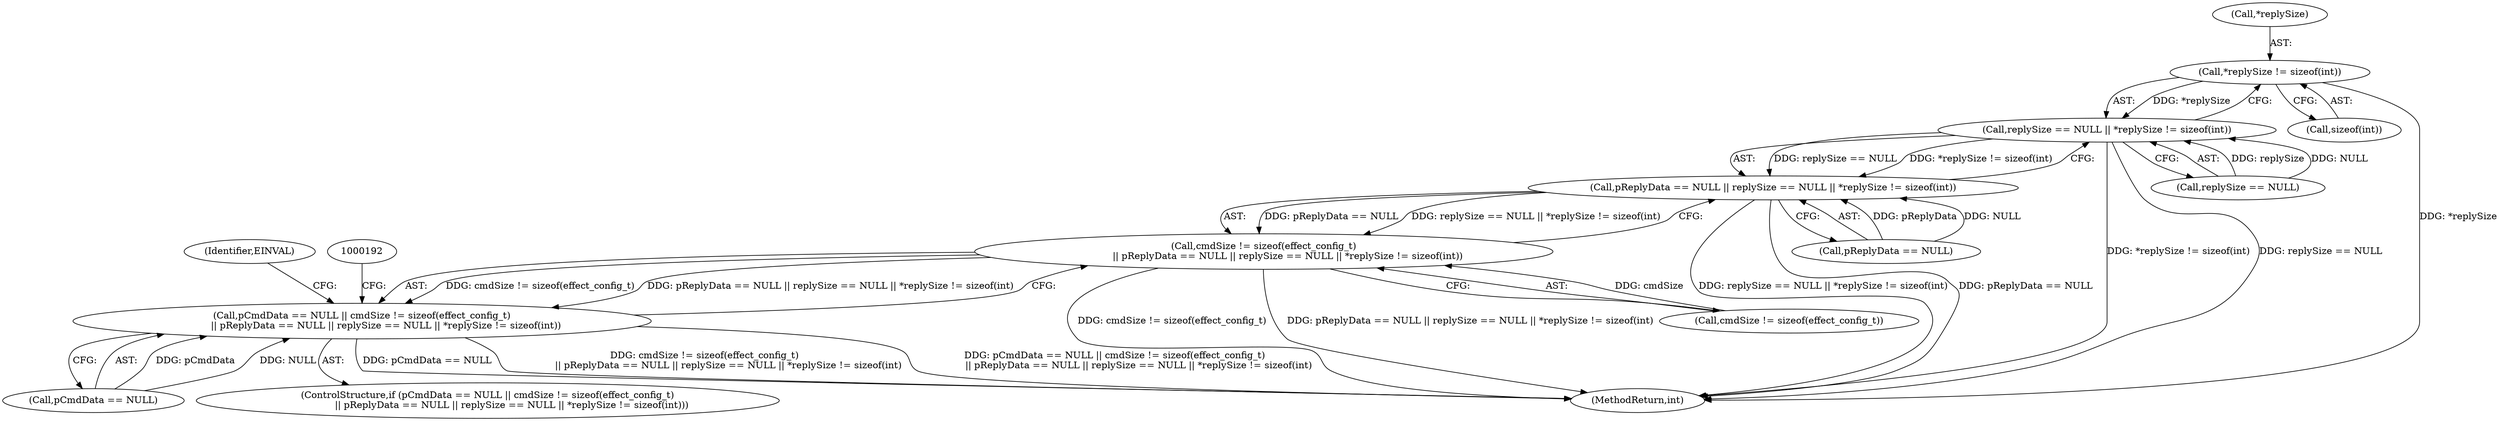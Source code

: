 digraph "0_Android_aeea52da00d210587fb3ed895de3d5f2e0264c88_11@API" {
"1000180" [label="(Call,*replySize != sizeof(int))"];
"1000176" [label="(Call,replySize == NULL || *replySize != sizeof(int))"];
"1000172" [label="(Call,pReplyData == NULL || replySize == NULL || *replySize != sizeof(int))"];
"1000167" [label="(Call,cmdSize != sizeof(effect_config_t)\n                || pReplyData == NULL || replySize == NULL || *replySize != sizeof(int))"];
"1000163" [label="(Call,pCmdData == NULL || cmdSize != sizeof(effect_config_t)\n                || pReplyData == NULL || replySize == NULL || *replySize != sizeof(int))"];
"1000183" [label="(Call,sizeof(int))"];
"1001028" [label="(MethodReturn,int)"];
"1000177" [label="(Call,replySize == NULL)"];
"1000180" [label="(Call,*replySize != sizeof(int))"];
"1000168" [label="(Call,cmdSize != sizeof(effect_config_t))"];
"1000164" [label="(Call,pCmdData == NULL)"];
"1000181" [label="(Call,*replySize)"];
"1000162" [label="(ControlStructure,if (pCmdData == NULL || cmdSize != sizeof(effect_config_t)\n                || pReplyData == NULL || replySize == NULL || *replySize != sizeof(int)))"];
"1000173" [label="(Call,pReplyData == NULL)"];
"1000188" [label="(Identifier,EINVAL)"];
"1000167" [label="(Call,cmdSize != sizeof(effect_config_t)\n                || pReplyData == NULL || replySize == NULL || *replySize != sizeof(int))"];
"1000176" [label="(Call,replySize == NULL || *replySize != sizeof(int))"];
"1000172" [label="(Call,pReplyData == NULL || replySize == NULL || *replySize != sizeof(int))"];
"1000163" [label="(Call,pCmdData == NULL || cmdSize != sizeof(effect_config_t)\n                || pReplyData == NULL || replySize == NULL || *replySize != sizeof(int))"];
"1000180" -> "1000176"  [label="AST: "];
"1000180" -> "1000183"  [label="CFG: "];
"1000181" -> "1000180"  [label="AST: "];
"1000183" -> "1000180"  [label="AST: "];
"1000176" -> "1000180"  [label="CFG: "];
"1000180" -> "1001028"  [label="DDG: *replySize"];
"1000180" -> "1000176"  [label="DDG: *replySize"];
"1000176" -> "1000172"  [label="AST: "];
"1000176" -> "1000177"  [label="CFG: "];
"1000177" -> "1000176"  [label="AST: "];
"1000172" -> "1000176"  [label="CFG: "];
"1000176" -> "1001028"  [label="DDG: *replySize != sizeof(int)"];
"1000176" -> "1001028"  [label="DDG: replySize == NULL"];
"1000176" -> "1000172"  [label="DDG: replySize == NULL"];
"1000176" -> "1000172"  [label="DDG: *replySize != sizeof(int)"];
"1000177" -> "1000176"  [label="DDG: replySize"];
"1000177" -> "1000176"  [label="DDG: NULL"];
"1000172" -> "1000167"  [label="AST: "];
"1000172" -> "1000173"  [label="CFG: "];
"1000173" -> "1000172"  [label="AST: "];
"1000167" -> "1000172"  [label="CFG: "];
"1000172" -> "1001028"  [label="DDG: replySize == NULL || *replySize != sizeof(int)"];
"1000172" -> "1001028"  [label="DDG: pReplyData == NULL"];
"1000172" -> "1000167"  [label="DDG: pReplyData == NULL"];
"1000172" -> "1000167"  [label="DDG: replySize == NULL || *replySize != sizeof(int)"];
"1000173" -> "1000172"  [label="DDG: pReplyData"];
"1000173" -> "1000172"  [label="DDG: NULL"];
"1000167" -> "1000163"  [label="AST: "];
"1000167" -> "1000168"  [label="CFG: "];
"1000168" -> "1000167"  [label="AST: "];
"1000163" -> "1000167"  [label="CFG: "];
"1000167" -> "1001028"  [label="DDG: cmdSize != sizeof(effect_config_t)"];
"1000167" -> "1001028"  [label="DDG: pReplyData == NULL || replySize == NULL || *replySize != sizeof(int)"];
"1000167" -> "1000163"  [label="DDG: cmdSize != sizeof(effect_config_t)"];
"1000167" -> "1000163"  [label="DDG: pReplyData == NULL || replySize == NULL || *replySize != sizeof(int)"];
"1000168" -> "1000167"  [label="DDG: cmdSize"];
"1000163" -> "1000162"  [label="AST: "];
"1000163" -> "1000164"  [label="CFG: "];
"1000164" -> "1000163"  [label="AST: "];
"1000188" -> "1000163"  [label="CFG: "];
"1000192" -> "1000163"  [label="CFG: "];
"1000163" -> "1001028"  [label="DDG: pCmdData == NULL"];
"1000163" -> "1001028"  [label="DDG: cmdSize != sizeof(effect_config_t)\n                || pReplyData == NULL || replySize == NULL || *replySize != sizeof(int)"];
"1000163" -> "1001028"  [label="DDG: pCmdData == NULL || cmdSize != sizeof(effect_config_t)\n                || pReplyData == NULL || replySize == NULL || *replySize != sizeof(int)"];
"1000164" -> "1000163"  [label="DDG: pCmdData"];
"1000164" -> "1000163"  [label="DDG: NULL"];
}
